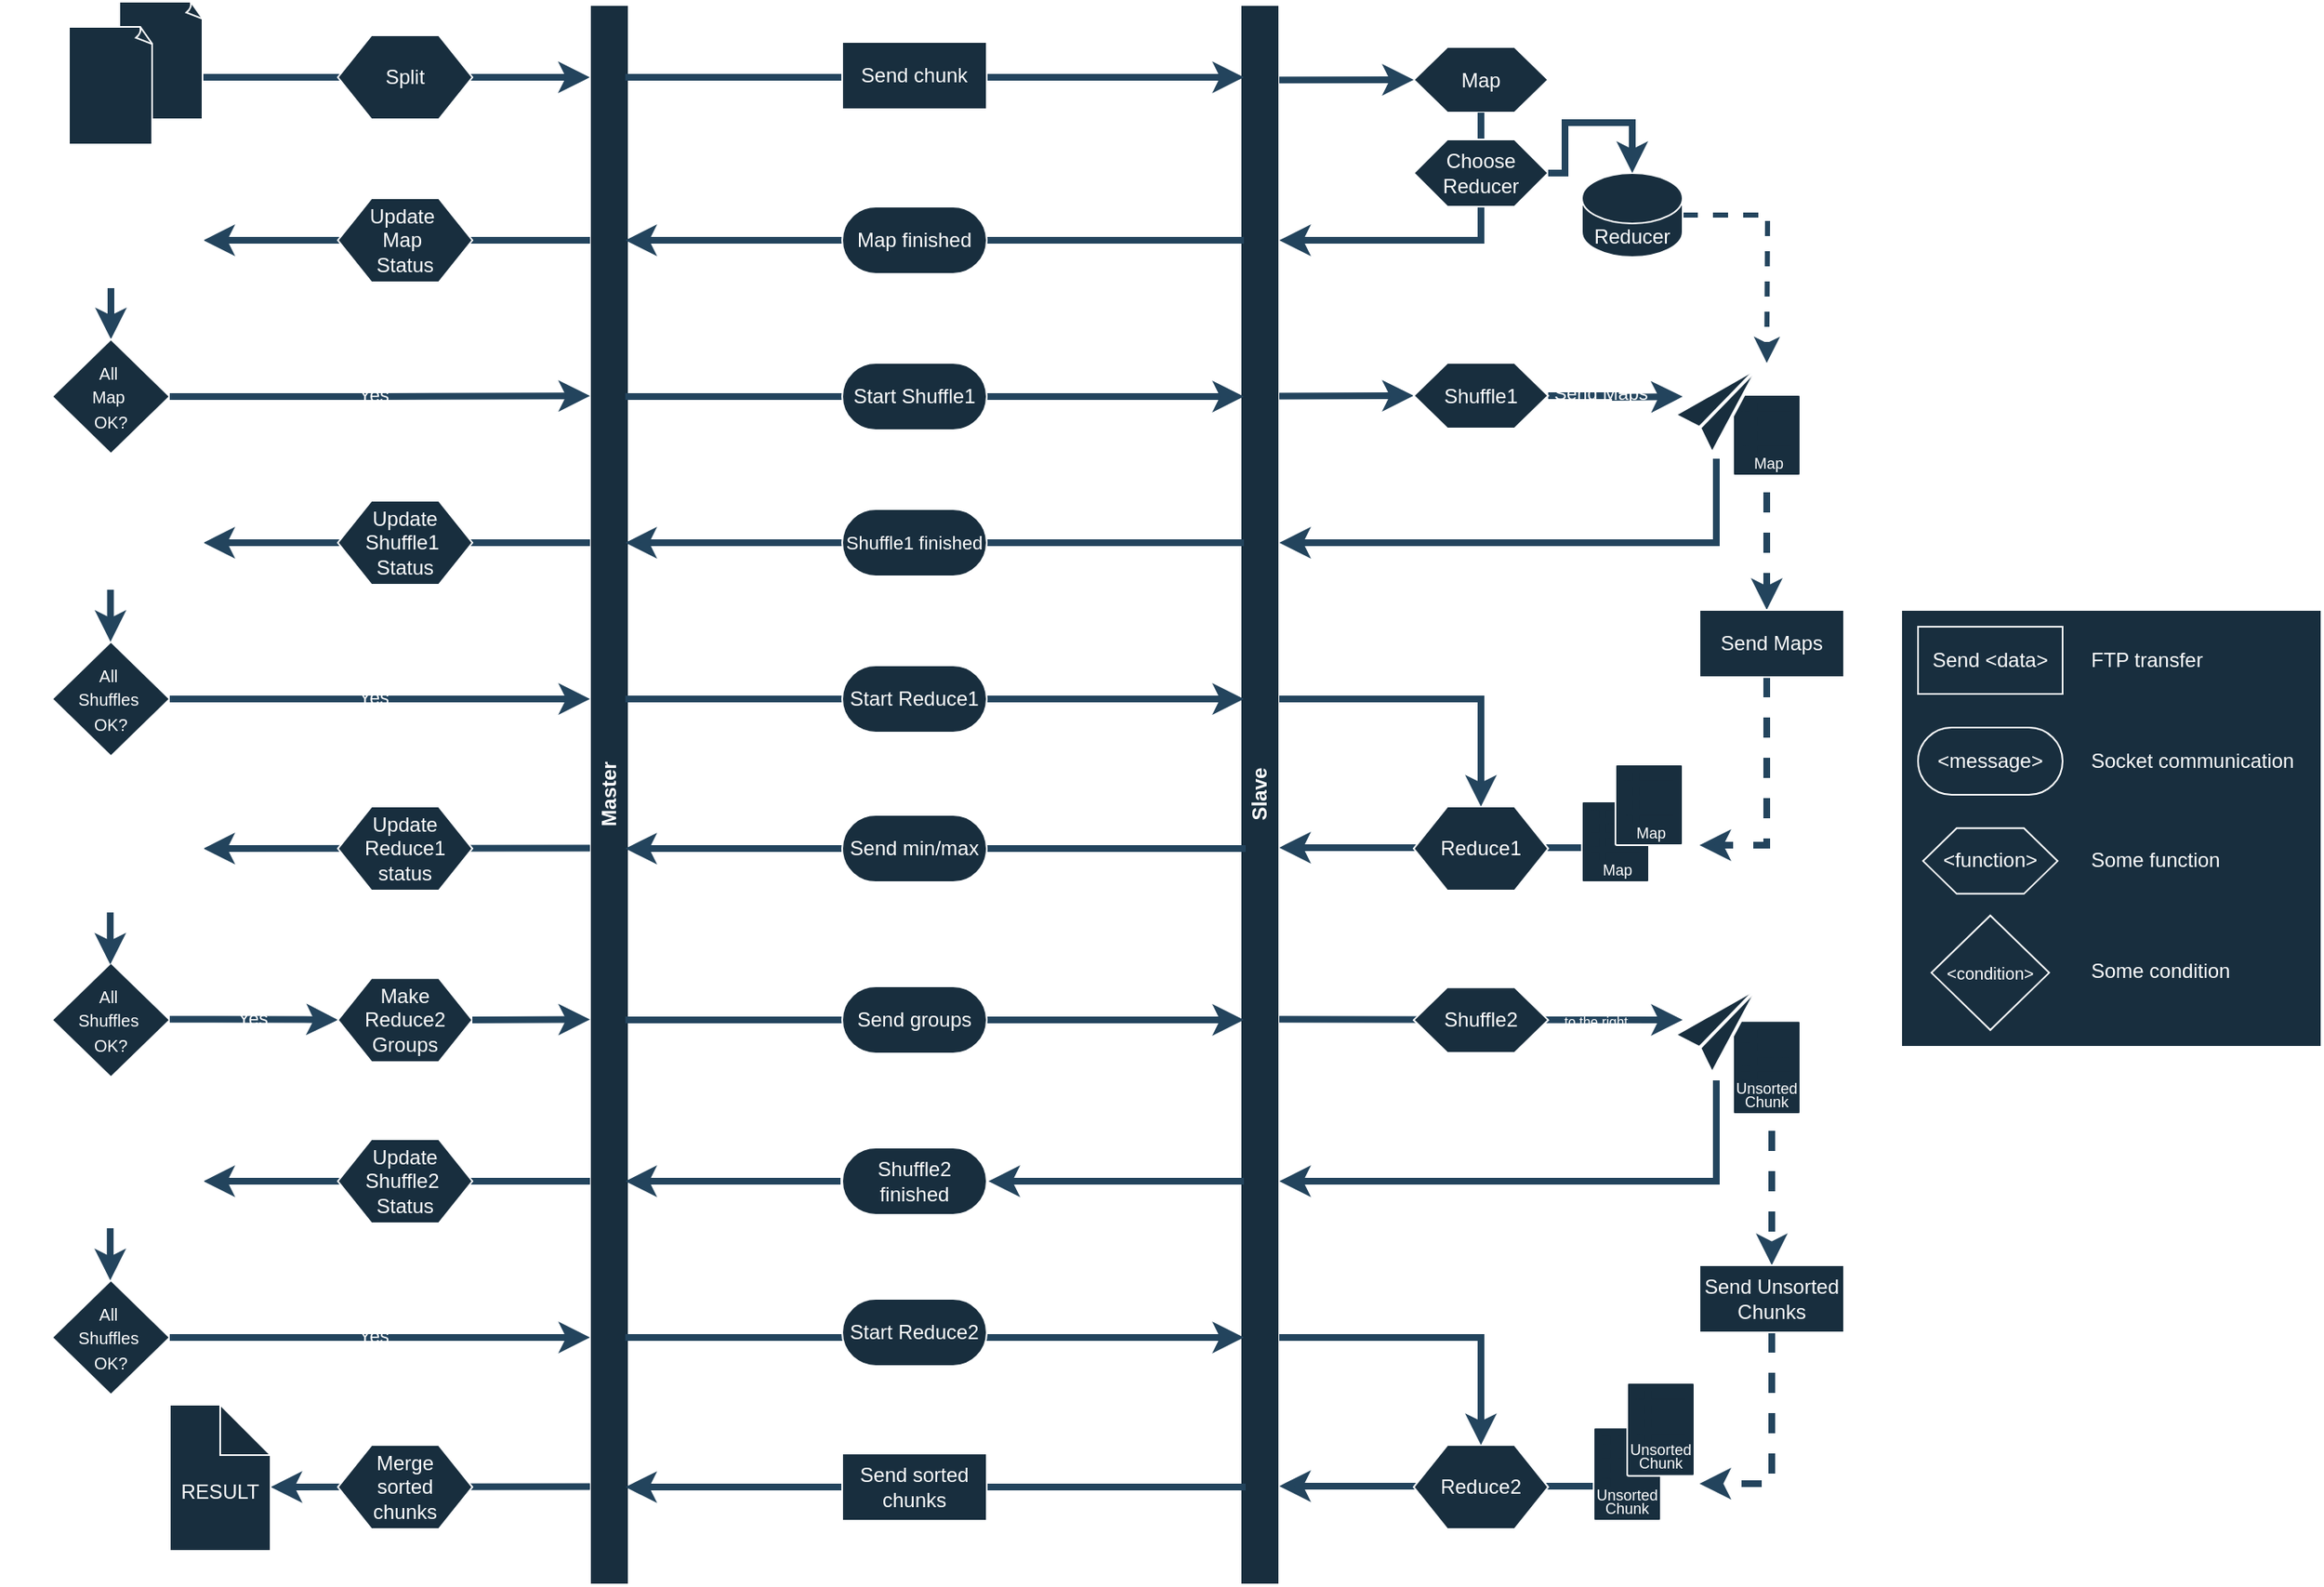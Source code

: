 <mxfile version="24.4.13" type="device">
  <diagram name="Page-1" id="cy9lTz2BtADd1XnLi5tj">
    <mxGraphModel dx="1760" dy="517" grid="1" gridSize="10" guides="1" tooltips="1" connect="1" arrows="1" fold="1" page="1" pageScale="1" pageWidth="827" pageHeight="1169" math="0" shadow="0">
      <root>
        <mxCell id="0" />
        <mxCell id="1" parent="0" />
        <mxCell id="sj1nmU6FJb1mizH8p0wp-8" value="Slave" style="swimlane;horizontal=0;whiteSpace=wrap;html=1;flipV=1;flipH=1;labelBackgroundColor=none;fillColor=#182E3E;strokeColor=#FFFFFF;fontColor=#FFFFFF;" parent="1" vertex="1">
          <mxGeometry x="240" y="340" width="400" height="940" as="geometry" />
        </mxCell>
        <mxCell id="sj1nmU6FJb1mizH8p0wp-7" value="Master" style="swimlane;horizontal=0;whiteSpace=wrap;html=1;labelBackgroundColor=none;fillColor=#182E3E;strokeColor=#FFFFFF;fontColor=#FFFFFF;" parent="sj1nmU6FJb1mizH8p0wp-8" vertex="1">
          <mxGeometry x="-10" width="410" height="940" as="geometry" />
        </mxCell>
        <mxCell id="sj1nmU6FJb1mizH8p0wp-9" value="" style="endArrow=classic;html=1;rounded=0;strokeWidth=4;labelBackgroundColor=none;fontColor=default;strokeColor=#23445D;" parent="sj1nmU6FJb1mizH8p0wp-7" edge="1">
          <mxGeometry width="50" height="50" relative="1" as="geometry">
            <mxPoint x="21" y="43" as="sourcePoint" />
            <mxPoint x="389" y="43" as="targetPoint" />
          </mxGeometry>
        </mxCell>
        <mxCell id="sj1nmU6FJb1mizH8p0wp-23" value="Send chunk" style="rounded=0;whiteSpace=wrap;html=1;glass=0;labelBackgroundColor=none;fillColor=#182E3E;strokeColor=#FFFFFF;fontColor=#FFFFFF;" parent="sj1nmU6FJb1mizH8p0wp-7" vertex="1">
          <mxGeometry x="150" y="22" width="86" height="40" as="geometry" />
        </mxCell>
        <mxCell id="sj1nmU6FJb1mizH8p0wp-33" value="" style="endArrow=none;html=1;rounded=0;strokeWidth=4;startArrow=classic;startFill=1;endFill=0;labelBackgroundColor=none;fontColor=default;strokeColor=#23445D;" parent="sj1nmU6FJb1mizH8p0wp-7" edge="1">
          <mxGeometry width="50" height="50" relative="1" as="geometry">
            <mxPoint x="21" y="140" as="sourcePoint" />
            <mxPoint x="389" y="140" as="targetPoint" />
          </mxGeometry>
        </mxCell>
        <mxCell id="sj1nmU6FJb1mizH8p0wp-34" value="Map finished" style="rounded=1;whiteSpace=wrap;html=1;arcSize=42;imageHeight=24;perimeterSpacing=1;strokeWidth=1;absoluteArcSize=1;labelBackgroundColor=none;fillColor=#182E3E;strokeColor=#FFFFFF;fontColor=#FFFFFF;" parent="sj1nmU6FJb1mizH8p0wp-7" vertex="1">
          <mxGeometry x="150" y="120" width="86" height="40" as="geometry" />
        </mxCell>
        <mxCell id="sj1nmU6FJb1mizH8p0wp-204" value="" style="endArrow=classic;html=1;rounded=0;strokeWidth=4;labelBackgroundColor=none;fontColor=default;strokeColor=#23445D;" parent="sj1nmU6FJb1mizH8p0wp-7" edge="1">
          <mxGeometry width="50" height="50" relative="1" as="geometry">
            <mxPoint x="21" y="604" as="sourcePoint" />
            <mxPoint x="389" y="604" as="targetPoint" />
          </mxGeometry>
        </mxCell>
        <mxCell id="sj1nmU6FJb1mizH8p0wp-205" value="Send groups" style="rounded=1;whiteSpace=wrap;html=1;arcSize=42;imageHeight=24;perimeterSpacing=1;strokeWidth=1;absoluteArcSize=1;labelBackgroundColor=none;fillColor=#182E3E;strokeColor=#FFFFFF;fontColor=#FFFFFF;" parent="sj1nmU6FJb1mizH8p0wp-7" vertex="1">
          <mxGeometry x="150" y="584" width="86" height="40" as="geometry" />
        </mxCell>
        <mxCell id="sj1nmU6FJb1mizH8p0wp-237" value="" style="endArrow=classic;html=1;rounded=0;strokeWidth=4;labelBackgroundColor=none;fontColor=default;strokeColor=#23445D;" parent="sj1nmU6FJb1mizH8p0wp-7" edge="1">
          <mxGeometry width="50" height="50" relative="1" as="geometry">
            <mxPoint x="21" y="793" as="sourcePoint" />
            <mxPoint x="389" y="793" as="targetPoint" />
          </mxGeometry>
        </mxCell>
        <mxCell id="sj1nmU6FJb1mizH8p0wp-238" value="Start Reduce2" style="rounded=1;whiteSpace=wrap;html=1;arcSize=42;imageHeight=24;perimeterSpacing=1;strokeWidth=1;absoluteArcSize=1;labelBackgroundColor=none;fillColor=#182E3E;strokeColor=#FFFFFF;fontColor=#FFFFFF;" parent="sj1nmU6FJb1mizH8p0wp-7" vertex="1">
          <mxGeometry x="150" y="770" width="86" height="40" as="geometry" />
        </mxCell>
        <mxCell id="sj1nmU6FJb1mizH8p0wp-14" value="" style="endArrow=classic;html=1;rounded=0;strokeWidth=4;entryX=0.024;entryY=0.077;entryDx=0;entryDy=0;entryPerimeter=0;labelBackgroundColor=none;fontColor=default;strokeColor=#23445D;" parent="1" edge="1">
          <mxGeometry width="50" height="50" relative="1" as="geometry">
            <mxPoint y="383" as="sourcePoint" />
            <mxPoint x="229.84" y="383.03" as="targetPoint" />
          </mxGeometry>
        </mxCell>
        <mxCell id="sj1nmU6FJb1mizH8p0wp-27" value="Map" style="shape=hexagon;perimeter=hexagonPerimeter2;whiteSpace=wrap;html=1;fixedSize=1;labelBackgroundColor=none;fillColor=#182E3E;strokeColor=#FFFFFF;fontColor=#FFFFFF;" parent="1" vertex="1">
          <mxGeometry x="720" y="365" width="80" height="39" as="geometry" />
        </mxCell>
        <mxCell id="sj1nmU6FJb1mizH8p0wp-29" value="Split" style="shape=hexagon;perimeter=hexagonPerimeter2;whiteSpace=wrap;html=1;fixedSize=1;labelBackgroundColor=none;fillColor=#182E3E;strokeColor=#FFFFFF;fontColor=#FFFFFF;" parent="1" vertex="1">
          <mxGeometry x="80" y="358" width="80" height="50" as="geometry" />
        </mxCell>
        <mxCell id="sj1nmU6FJb1mizH8p0wp-31" value="" style="endArrow=classic;html=1;rounded=0;strokeWidth=4;entryX=0;entryY=0.5;entryDx=0;entryDy=0;labelBackgroundColor=none;fontColor=default;strokeColor=#23445D;" parent="1" target="sj1nmU6FJb1mizH8p0wp-27" edge="1">
          <mxGeometry width="50" height="50" relative="1" as="geometry">
            <mxPoint x="640" y="384.63" as="sourcePoint" />
            <mxPoint x="1008" y="384.63" as="targetPoint" />
          </mxGeometry>
        </mxCell>
        <mxCell id="sj1nmU6FJb1mizH8p0wp-32" value="" style="endArrow=classic;html=1;rounded=0;strokeWidth=4;exitX=0.5;exitY=1;exitDx=0;exitDy=0;labelBackgroundColor=none;fontColor=default;strokeColor=#23445D;" parent="1" source="sj1nmU6FJb1mizH8p0wp-27" edge="1">
          <mxGeometry width="50" height="50" relative="1" as="geometry">
            <mxPoint x="778" y="420" as="sourcePoint" />
            <mxPoint x="640" y="480" as="targetPoint" />
            <Array as="points">
              <mxPoint x="760" y="480" />
            </Array>
          </mxGeometry>
        </mxCell>
        <mxCell id="sj1nmU6FJb1mizH8p0wp-43" value="" style="endArrow=none;html=1;rounded=0;strokeWidth=4;startArrow=classic;startFill=1;endFill=0;labelBackgroundColor=none;fontColor=default;strokeColor=#23445D;" parent="1" edge="1">
          <mxGeometry width="50" height="50" relative="1" as="geometry">
            <mxPoint y="480" as="sourcePoint" />
            <mxPoint x="230" y="480" as="targetPoint" />
          </mxGeometry>
        </mxCell>
        <mxCell id="sj1nmU6FJb1mizH8p0wp-46" value="" style="endArrow=classic;html=1;rounded=0;strokeWidth=4;labelBackgroundColor=none;fontColor=default;strokeColor=#23445D;" parent="1" edge="1">
          <mxGeometry width="50" height="50" relative="1" as="geometry">
            <mxPoint x="251" y="573" as="sourcePoint" />
            <mxPoint x="619" y="573" as="targetPoint" />
          </mxGeometry>
        </mxCell>
        <mxCell id="sj1nmU6FJb1mizH8p0wp-47" value="Start Shuffle1" style="rounded=1;whiteSpace=wrap;html=1;arcSize=42;imageHeight=24;perimeterSpacing=1;strokeWidth=1;absoluteArcSize=1;labelBackgroundColor=none;fillColor=#182E3E;strokeColor=#FFFFFF;fontColor=#FFFFFF;" parent="1" vertex="1">
          <mxGeometry x="380" y="553" width="86" height="40" as="geometry" />
        </mxCell>
        <mxCell id="sj1nmU6FJb1mizH8p0wp-48" value="Choose Reducer" style="shape=hexagon;perimeter=hexagonPerimeter2;whiteSpace=wrap;html=1;fixedSize=1;labelBackgroundColor=none;fillColor=#182E3E;strokeColor=#FFFFFF;fontColor=#FFFFFF;" parent="1" vertex="1">
          <mxGeometry x="720" y="420" width="80" height="40" as="geometry" />
        </mxCell>
        <mxCell id="sj1nmU6FJb1mizH8p0wp-50" value="" style="endArrow=classic;html=1;rounded=0;strokeWidth=4;entryX=0;entryY=0.5;entryDx=0;entryDy=0;labelBackgroundColor=none;fontColor=default;strokeColor=#23445D;" parent="1" target="sj1nmU6FJb1mizH8p0wp-51" edge="1">
          <mxGeometry width="50" height="50" relative="1" as="geometry">
            <mxPoint x="640" y="572.71" as="sourcePoint" />
            <mxPoint x="720" y="573" as="targetPoint" />
          </mxGeometry>
        </mxCell>
        <mxCell id="sj1nmU6FJb1mizH8p0wp-108" style="edgeStyle=orthogonalEdgeStyle;rounded=0;orthogonalLoop=1;jettySize=auto;html=1;strokeWidth=4;labelBackgroundColor=none;fontColor=default;strokeColor=#23445D;" parent="1" source="sj1nmU6FJb1mizH8p0wp-51" edge="1">
          <mxGeometry relative="1" as="geometry">
            <mxPoint x="880" y="573" as="targetPoint" />
          </mxGeometry>
        </mxCell>
        <mxCell id="TFTyLvW_xMj4Odus-oAC-25" value="Send Maps" style="edgeLabel;html=1;align=center;verticalAlign=middle;resizable=0;points=[];strokeColor=#FFFFFF;fontColor=#FFFFFF;fillColor=#182E3E;labelBackgroundColor=none;" vertex="1" connectable="0" parent="sj1nmU6FJb1mizH8p0wp-108">
          <mxGeometry x="-0.253" y="2" relative="1" as="geometry">
            <mxPoint as="offset" />
          </mxGeometry>
        </mxCell>
        <mxCell id="sj1nmU6FJb1mizH8p0wp-51" value="Shuffle1" style="shape=hexagon;perimeter=hexagonPerimeter2;whiteSpace=wrap;html=1;fixedSize=1;labelBackgroundColor=none;fillColor=#182E3E;strokeColor=#FFFFFF;fontColor=#FFFFFF;" parent="1" vertex="1">
          <mxGeometry x="720" y="553" width="80" height="39" as="geometry" />
        </mxCell>
        <mxCell id="sj1nmU6FJb1mizH8p0wp-59" value="" style="endArrow=classic;html=1;rounded=0;strokeWidth=4;labelBackgroundColor=none;fontColor=default;strokeColor=#23445D;" parent="1" edge="1">
          <mxGeometry width="50" height="50" relative="1" as="geometry">
            <mxPoint x="860" y="841.47" as="sourcePoint" />
            <mxPoint x="640" y="841.47" as="targetPoint" />
          </mxGeometry>
        </mxCell>
        <mxCell id="sj1nmU6FJb1mizH8p0wp-61" value="Reduce1" style="shape=hexagon;perimeter=hexagonPerimeter2;whiteSpace=wrap;html=1;fixedSize=1;labelBackgroundColor=none;fillColor=#182E3E;strokeColor=#FFFFFF;fontColor=#FFFFFF;" parent="1" vertex="1">
          <mxGeometry x="720" y="817.06" width="80" height="50" as="geometry" />
        </mxCell>
        <mxCell id="sj1nmU6FJb1mizH8p0wp-64" value="" style="endArrow=none;html=1;rounded=0;strokeWidth=4;startArrow=classic;startFill=1;endFill=0;labelBackgroundColor=none;fontColor=default;strokeColor=#23445D;" parent="1" edge="1">
          <mxGeometry width="50" height="50" relative="1" as="geometry">
            <mxPoint x="251" y="842.06" as="sourcePoint" />
            <mxPoint x="620" y="842.06" as="targetPoint" />
          </mxGeometry>
        </mxCell>
        <mxCell id="sj1nmU6FJb1mizH8p0wp-63" value="Send min/max" style="rounded=1;whiteSpace=wrap;html=1;arcSize=42;imageHeight=24;perimeterSpacing=1;strokeWidth=1;absoluteArcSize=1;labelBackgroundColor=none;fillColor=#182E3E;strokeColor=#FFFFFF;fontColor=#FFFFFF;" parent="1" vertex="1">
          <mxGeometry x="380" y="822.06" width="86" height="40" as="geometry" />
        </mxCell>
        <mxCell id="sj1nmU6FJb1mizH8p0wp-103" style="edgeStyle=orthogonalEdgeStyle;rounded=0;orthogonalLoop=1;jettySize=auto;html=1;entryX=0.5;entryY=0;entryDx=0;entryDy=0;strokeWidth=4;labelBackgroundColor=none;fontColor=default;strokeColor=#23445D;" parent="1" source="sj1nmU6FJb1mizH8p0wp-89" target="sj1nmU6FJb1mizH8p0wp-101" edge="1">
          <mxGeometry relative="1" as="geometry" />
        </mxCell>
        <mxCell id="sj1nmU6FJb1mizH8p0wp-89" value="&lt;font style=&quot;font-size: 11px;&quot;&gt;Slave Map Status&lt;/font&gt;" style="swimlane;fontStyle=0;childLayout=stackLayout;horizontal=1;startSize=20;fillColor=none;horizontalStack=0;resizeParent=1;resizeParentMax=0;resizeLast=0;collapsible=1;marginBottom=0;html=1;labelBackgroundColor=none;strokeColor=#FFFFFF;fontColor=#FFFFFF;" parent="1" vertex="1">
          <mxGeometry x="-110" y="440" width="110" height="68" as="geometry" />
        </mxCell>
        <mxCell id="sj1nmU6FJb1mizH8p0wp-90" value="Slave1: OK" style="text;fillColor=none;align=left;verticalAlign=middle;spacingLeft=4;spacingRight=4;overflow=hidden;rotatable=0;points=[[0,0.5],[1,0.5]];portConstraint=eastwest;whiteSpace=wrap;html=1;fontSize=10;labelBackgroundColor=none;fontColor=#FFFFFF;" parent="sj1nmU6FJb1mizH8p0wp-89" vertex="1">
          <mxGeometry y="20" width="110" height="16" as="geometry" />
        </mxCell>
        <mxCell id="sj1nmU6FJb1mizH8p0wp-91" value="Slave2: NOT OK" style="text;fillColor=none;align=left;verticalAlign=middle;spacingLeft=4;spacingRight=4;overflow=hidden;rotatable=0;points=[[0,0.5],[1,0.5]];portConstraint=eastwest;whiteSpace=wrap;html=1;fontSize=10;labelBackgroundColor=none;fontColor=#FFFFFF;" parent="sj1nmU6FJb1mizH8p0wp-89" vertex="1">
          <mxGeometry y="36" width="110" height="16" as="geometry" />
        </mxCell>
        <mxCell id="sj1nmU6FJb1mizH8p0wp-92" value="..." style="text;fillColor=none;align=center;verticalAlign=middle;spacingLeft=4;spacingRight=4;overflow=hidden;rotatable=0;points=[[0,0.5],[1,0.5]];portConstraint=eastwest;whiteSpace=wrap;html=1;labelBackgroundColor=none;fontColor=#FFFFFF;" parent="sj1nmU6FJb1mizH8p0wp-89" vertex="1">
          <mxGeometry y="52" width="110" height="16" as="geometry" />
        </mxCell>
        <mxCell id="sj1nmU6FJb1mizH8p0wp-67" value="Update&amp;nbsp;&lt;div&gt;Map&amp;nbsp;&lt;div&gt;Status&lt;/div&gt;&lt;/div&gt;" style="shape=hexagon;perimeter=hexagonPerimeter2;whiteSpace=wrap;html=1;fixedSize=1;labelBackgroundColor=none;fillColor=#182E3E;strokeColor=#FFFFFF;fontColor=#FFFFFF;" parent="1" vertex="1">
          <mxGeometry x="80" y="455" width="80" height="50" as="geometry" />
        </mxCell>
        <mxCell id="sj1nmU6FJb1mizH8p0wp-97" value="" style="endArrow=none;html=1;rounded=0;strokeWidth=4;startArrow=classic;startFill=1;endFill=0;labelBackgroundColor=none;fontColor=default;strokeColor=#23445D;" parent="1" edge="1">
          <mxGeometry width="50" height="50" relative="1" as="geometry">
            <mxPoint y="842.06" as="sourcePoint" />
            <mxPoint x="230" y="841.73" as="targetPoint" />
          </mxGeometry>
        </mxCell>
        <mxCell id="sj1nmU6FJb1mizH8p0wp-68" value="Update&lt;div&gt;Reduce1&lt;/div&gt;&lt;div&gt;status&lt;/div&gt;" style="shape=hexagon;perimeter=hexagonPerimeter2;whiteSpace=wrap;html=1;fixedSize=1;labelBackgroundColor=none;fillColor=#182E3E;strokeColor=#FFFFFF;fontColor=#FFFFFF;" parent="1" vertex="1">
          <mxGeometry x="80" y="817.06" width="80" height="50" as="geometry" />
        </mxCell>
        <mxCell id="sj1nmU6FJb1mizH8p0wp-101" value="&lt;font style=&quot;font-size: 10px;&quot;&gt;All&amp;nbsp;&lt;/font&gt;&lt;div&gt;&lt;font style=&quot;font-size: 10px;&quot;&gt;Map&amp;nbsp;&lt;/font&gt;&lt;/div&gt;&lt;div&gt;&lt;font style=&quot;font-size: 10px;&quot;&gt;OK?&lt;/font&gt;&lt;/div&gt;" style="rhombus;whiteSpace=wrap;html=1;verticalAlign=middle;labelBackgroundColor=none;fillColor=#182E3E;strokeColor=#FFFFFF;fontColor=#FFFFFF;" parent="1" vertex="1">
          <mxGeometry x="-90" y="538.93" width="70" height="68.13" as="geometry" />
        </mxCell>
        <mxCell id="sj1nmU6FJb1mizH8p0wp-104" style="edgeStyle=orthogonalEdgeStyle;rounded=0;orthogonalLoop=1;jettySize=auto;html=1;exitX=1;exitY=0.5;exitDx=0;exitDy=0;strokeWidth=4;labelBackgroundColor=none;fontColor=default;strokeColor=#23445D;" parent="1" source="sj1nmU6FJb1mizH8p0wp-101" edge="1">
          <mxGeometry relative="1" as="geometry">
            <mxPoint x="-10.0" y="572.625" as="sourcePoint" />
            <mxPoint x="230" y="572.63" as="targetPoint" />
          </mxGeometry>
        </mxCell>
        <mxCell id="sj1nmU6FJb1mizH8p0wp-105" value="&amp;nbsp;Yes&amp;nbsp;" style="edgeLabel;html=1;align=center;verticalAlign=middle;resizable=0;points=[];labelBackgroundColor=none;fontColor=#FFFFFF;" parent="sj1nmU6FJb1mizH8p0wp-104" vertex="1" connectable="0">
          <mxGeometry x="-0.034" y="1" relative="1" as="geometry">
            <mxPoint as="offset" />
          </mxGeometry>
        </mxCell>
        <mxCell id="sj1nmU6FJb1mizH8p0wp-112" style="edgeStyle=orthogonalEdgeStyle;rounded=0;orthogonalLoop=1;jettySize=auto;html=1;strokeWidth=3;dashed=1;labelBackgroundColor=none;fontColor=default;strokeColor=#23445D;" parent="1" source="sj1nmU6FJb1mizH8p0wp-106" edge="1">
          <mxGeometry relative="1" as="geometry">
            <mxPoint x="930" y="553" as="targetPoint" />
          </mxGeometry>
        </mxCell>
        <mxCell id="sj1nmU6FJb1mizH8p0wp-106" value="Reducer" style="shape=cylinder3;whiteSpace=wrap;html=1;boundedLbl=1;backgroundOutline=1;size=15;labelBackgroundColor=none;fillColor=#182E3E;strokeColor=#FFFFFF;fontColor=#FFFFFF;" parent="1" vertex="1">
          <mxGeometry x="820" y="440" width="60" height="50" as="geometry" />
        </mxCell>
        <mxCell id="sj1nmU6FJb1mizH8p0wp-107" style="edgeStyle=orthogonalEdgeStyle;rounded=0;orthogonalLoop=1;jettySize=auto;html=1;entryX=0.5;entryY=0;entryDx=0;entryDy=0;entryPerimeter=0;strokeWidth=4;labelBackgroundColor=none;fontColor=default;strokeColor=#23445D;" parent="1" source="sj1nmU6FJb1mizH8p0wp-48" target="sj1nmU6FJb1mizH8p0wp-106" edge="1">
          <mxGeometry relative="1" as="geometry">
            <Array as="points">
              <mxPoint x="810" y="440" />
              <mxPoint x="810" y="410" />
              <mxPoint x="850" y="410" />
              <mxPoint x="850" y="440" />
            </Array>
          </mxGeometry>
        </mxCell>
        <mxCell id="sj1nmU6FJb1mizH8p0wp-113" value="" style="whiteSpace=wrap;html=1;shape=mxgraph.basic.document;labelBackgroundColor=none;fillColor=#182E3E;strokeColor=#FFFFFF;fontColor=#FFFFFF;" parent="1" vertex="1">
          <mxGeometry x="-50" y="338" width="50" height="70" as="geometry" />
        </mxCell>
        <mxCell id="sj1nmU6FJb1mizH8p0wp-114" value="" style="whiteSpace=wrap;html=1;shape=mxgraph.basic.document;labelBackgroundColor=none;fillColor=#182E3E;strokeColor=#FFFFFF;fontColor=#FFFFFF;" parent="1" vertex="1">
          <mxGeometry x="-80" y="353" width="50" height="70" as="geometry" />
        </mxCell>
        <mxCell id="sj1nmU6FJb1mizH8p0wp-176" style="edgeStyle=orthogonalEdgeStyle;rounded=0;orthogonalLoop=1;jettySize=auto;html=1;strokeWidth=4;labelBackgroundColor=none;fontColor=default;strokeColor=#23445D;" parent="1" edge="1">
          <mxGeometry relative="1" as="geometry">
            <mxPoint x="640" y="660" as="targetPoint" />
            <mxPoint x="900" y="610" as="sourcePoint" />
            <Array as="points">
              <mxPoint x="900" y="660" />
            </Array>
          </mxGeometry>
        </mxCell>
        <mxCell id="sj1nmU6FJb1mizH8p0wp-116" value="&lt;div&gt;&lt;font style=&quot;font-size: 9px;&quot;&gt;&lt;br&gt;&lt;/font&gt;&lt;/div&gt;&lt;font style=&quot;font-size: 9px;&quot;&gt;&lt;div&gt;&lt;font style=&quot;font-size: 9px;&quot;&gt;&lt;br&gt;&lt;/font&gt;&lt;/div&gt;&lt;div&gt;&lt;font style=&quot;font-size: 9px;&quot;&gt;&lt;br&gt;&lt;/font&gt;&lt;/div&gt;&lt;div&gt;&lt;font style=&quot;font-size: 9px;&quot;&gt;&lt;br&gt;&lt;/font&gt;&lt;/div&gt;&lt;div&gt;&lt;font style=&quot;font-size: 9px;&quot;&gt;&lt;br&gt;&lt;/font&gt;&lt;/div&gt;&lt;div&gt;&lt;font style=&quot;font-size: 9px;&quot;&gt;&lt;br&gt;&lt;/font&gt;&lt;/div&gt;&lt;div&gt;&lt;font style=&quot;font-size: 9px;&quot;&gt;&lt;br&gt;&lt;/font&gt;&lt;/div&gt;&lt;div&gt;&lt;font style=&quot;font-size: 9px;&quot;&gt;&lt;br&gt;&lt;/font&gt;&lt;/div&gt;&lt;div&gt;&lt;font style=&quot;font-size: 9px;&quot;&gt;&lt;br&gt;&lt;/font&gt;&lt;/div&gt;&lt;div&gt;&lt;font style=&quot;font-size: 9px;&quot;&gt;&lt;br&gt;&lt;/font&gt;&lt;/div&gt;&lt;div&gt;&lt;font style=&quot;font-size: 9px;&quot;&gt;&lt;br&gt;&lt;/font&gt;&lt;/div&gt;&lt;div&gt;&lt;font style=&quot;font-size: 9px;&quot;&gt;&lt;br&gt;&lt;/font&gt;&lt;/div&gt;&lt;div&gt;&lt;font style=&quot;font-size: 9px;&quot;&gt;&lt;br&gt;&lt;/font&gt;&lt;/div&gt;&amp;nbsp; &amp;nbsp; &amp;nbsp; &amp;nbsp; &amp;nbsp; &amp;nbsp; &amp;nbsp;Map&lt;/font&gt;" style="shadow=0;strokeWidth=1;rounded=1;absoluteArcSize=1;arcSize=2;labelPosition=center;verticalLabelPosition=middle;align=center;verticalAlign=bottom;spacingLeft=0;fontSize=12;whiteSpace=wrap;spacingBottom=-1;html=1;labelBackgroundColor=none;fillColor=#182E3E;strokeColor=#FFFFFF;fontColor=#FFFFFF;" parent="1" vertex="1">
          <mxGeometry x="910" y="572" width="40" height="48" as="geometry" />
        </mxCell>
        <mxCell id="sj1nmU6FJb1mizH8p0wp-117" value="" style="sketch=0;dashed=0;connectable=0;html=1;strokeColor=none;shape=mxgraph.gcp2.list;part=1;labelBackgroundColor=none;fillColor=#182E3E;fontColor=#FFFFFF;" parent="sj1nmU6FJb1mizH8p0wp-116" vertex="1">
          <mxGeometry x="0.5" width="29.5" height="30" relative="1" as="geometry">
            <mxPoint x="-15" y="5" as="offset" />
          </mxGeometry>
        </mxCell>
        <mxCell id="sj1nmU6FJb1mizH8p0wp-118" value="" style="html=1;verticalLabelPosition=bottom;align=center;labelBackgroundColor=none;verticalAlign=top;strokeWidth=2;shadow=0;dashed=0;shape=mxgraph.ios7.icons.pointer;fillColor=#182E3E;strokeColor=#FFFFFF;fontColor=#FFFFFF;" parent="1" vertex="1">
          <mxGeometry x="875" y="555.56" width="50" height="51.5" as="geometry" />
        </mxCell>
        <mxCell id="sj1nmU6FJb1mizH8p0wp-159" value="" style="endArrow=none;html=1;rounded=0;strokeWidth=4;startArrow=classic;startFill=1;endFill=0;labelBackgroundColor=none;fontColor=default;strokeColor=#23445D;" parent="1" edge="1">
          <mxGeometry width="50" height="50" relative="1" as="geometry">
            <mxPoint x="251" y="660" as="sourcePoint" />
            <mxPoint x="619" y="660" as="targetPoint" />
          </mxGeometry>
        </mxCell>
        <mxCell id="sj1nmU6FJb1mizH8p0wp-160" value="&lt;font style=&quot;font-size: 11px;&quot;&gt;Shuffle1 finished&lt;/font&gt;" style="rounded=1;whiteSpace=wrap;html=1;arcSize=42;imageHeight=24;perimeterSpacing=1;strokeWidth=1;absoluteArcSize=1;labelBackgroundColor=none;fillColor=#182E3E;strokeColor=#FFFFFF;fontColor=#FFFFFF;" parent="1" vertex="1">
          <mxGeometry x="380" y="640" width="86" height="40" as="geometry" />
        </mxCell>
        <mxCell id="sj1nmU6FJb1mizH8p0wp-161" value="" style="endArrow=none;html=1;rounded=0;strokeWidth=4;startArrow=classic;startFill=1;endFill=0;labelBackgroundColor=none;fontColor=default;strokeColor=#23445D;" parent="1" edge="1">
          <mxGeometry width="50" height="50" relative="1" as="geometry">
            <mxPoint y="660" as="sourcePoint" />
            <mxPoint x="230" y="660" as="targetPoint" />
          </mxGeometry>
        </mxCell>
        <mxCell id="sj1nmU6FJb1mizH8p0wp-162" value="" style="endArrow=classic;html=1;rounded=0;strokeWidth=4;labelBackgroundColor=none;fontColor=default;strokeColor=#23445D;" parent="1" edge="1">
          <mxGeometry width="50" height="50" relative="1" as="geometry">
            <mxPoint x="251" y="753" as="sourcePoint" />
            <mxPoint x="619" y="753" as="targetPoint" />
          </mxGeometry>
        </mxCell>
        <mxCell id="sj1nmU6FJb1mizH8p0wp-163" value="Start Reduce1" style="rounded=1;whiteSpace=wrap;html=1;arcSize=42;imageHeight=24;perimeterSpacing=1;strokeWidth=1;absoluteArcSize=1;labelBackgroundColor=none;fillColor=#182E3E;strokeColor=#FFFFFF;fontColor=#FFFFFF;" parent="1" vertex="1">
          <mxGeometry x="380" y="733" width="86" height="40" as="geometry" />
        </mxCell>
        <mxCell id="sj1nmU6FJb1mizH8p0wp-164" value="&lt;font style=&quot;font-size: 11px;&quot;&gt;Slave Shuffle1 Status&lt;/font&gt;" style="swimlane;fontStyle=0;childLayout=stackLayout;horizontal=1;startSize=20;fillColor=none;horizontalStack=0;resizeParent=1;resizeParentMax=0;resizeLast=0;collapsible=1;marginBottom=0;html=1;labelBackgroundColor=none;strokeColor=#FFFFFF;fontColor=#FFFFFF;" parent="1" vertex="1">
          <mxGeometry x="-110" y="620" width="110" height="68" as="geometry" />
        </mxCell>
        <mxCell id="sj1nmU6FJb1mizH8p0wp-165" value="Slave1: OK" style="text;fillColor=none;align=left;verticalAlign=middle;spacingLeft=4;spacingRight=4;overflow=hidden;rotatable=0;points=[[0,0.5],[1,0.5]];portConstraint=eastwest;whiteSpace=wrap;html=1;fontSize=10;labelBackgroundColor=none;fontColor=#FFFFFF;" parent="sj1nmU6FJb1mizH8p0wp-164" vertex="1">
          <mxGeometry y="20" width="110" height="16" as="geometry" />
        </mxCell>
        <mxCell id="sj1nmU6FJb1mizH8p0wp-166" value="Slave2: NOT OK" style="text;fillColor=none;align=left;verticalAlign=middle;spacingLeft=4;spacingRight=4;overflow=hidden;rotatable=0;points=[[0,0.5],[1,0.5]];portConstraint=eastwest;whiteSpace=wrap;html=1;fontSize=10;labelBackgroundColor=none;fontColor=#FFFFFF;" parent="sj1nmU6FJb1mizH8p0wp-164" vertex="1">
          <mxGeometry y="36" width="110" height="16" as="geometry" />
        </mxCell>
        <mxCell id="sj1nmU6FJb1mizH8p0wp-167" value="..." style="text;fillColor=none;align=center;verticalAlign=middle;spacingLeft=4;spacingRight=4;overflow=hidden;rotatable=0;points=[[0,0.5],[1,0.5]];portConstraint=eastwest;whiteSpace=wrap;html=1;labelBackgroundColor=none;fontColor=#FFFFFF;" parent="sj1nmU6FJb1mizH8p0wp-164" vertex="1">
          <mxGeometry y="52" width="110" height="16" as="geometry" />
        </mxCell>
        <mxCell id="sj1nmU6FJb1mizH8p0wp-168" value="Update Shuffle1&amp;nbsp;&lt;div&gt;Status&lt;/div&gt;" style="shape=hexagon;perimeter=hexagonPerimeter2;whiteSpace=wrap;html=1;fixedSize=1;labelBackgroundColor=none;fillColor=#182E3E;strokeColor=#FFFFFF;fontColor=#FFFFFF;" parent="1" vertex="1">
          <mxGeometry x="80" y="635" width="80" height="50" as="geometry" />
        </mxCell>
        <mxCell id="sj1nmU6FJb1mizH8p0wp-169" value="&lt;font style=&quot;font-size: 10px;&quot;&gt;All&amp;nbsp;&lt;/font&gt;&lt;div&gt;&lt;font style=&quot;font-size: 10px;&quot;&gt;Shuffles&amp;nbsp;&lt;/font&gt;&lt;/div&gt;&lt;div&gt;&lt;font style=&quot;font-size: 10px;&quot;&gt;OK?&lt;/font&gt;&lt;/div&gt;" style="rhombus;whiteSpace=wrap;html=1;verticalAlign=middle;labelBackgroundColor=none;fillColor=#182E3E;strokeColor=#FFFFFF;fontColor=#FFFFFF;" parent="1" vertex="1">
          <mxGeometry x="-90" y="718.93" width="70" height="68.13" as="geometry" />
        </mxCell>
        <mxCell id="sj1nmU6FJb1mizH8p0wp-170" style="edgeStyle=orthogonalEdgeStyle;rounded=0;orthogonalLoop=1;jettySize=auto;html=1;exitX=1;exitY=0.5;exitDx=0;exitDy=0;strokeWidth=4;entryX=0;entryY=0.402;entryDx=0;entryDy=0;entryPerimeter=0;labelBackgroundColor=none;fontColor=default;strokeColor=#23445D;" parent="1" source="sj1nmU6FJb1mizH8p0wp-169" edge="1">
          <mxGeometry relative="1" as="geometry">
            <mxPoint x="230" y="753" as="targetPoint" />
          </mxGeometry>
        </mxCell>
        <mxCell id="sj1nmU6FJb1mizH8p0wp-171" value="&amp;nbsp;Yes&amp;nbsp;" style="edgeLabel;html=1;align=center;verticalAlign=middle;resizable=0;points=[];labelBackgroundColor=none;fontColor=#FFFFFF;" parent="sj1nmU6FJb1mizH8p0wp-170" vertex="1" connectable="0">
          <mxGeometry x="-0.034" y="1" relative="1" as="geometry">
            <mxPoint as="offset" />
          </mxGeometry>
        </mxCell>
        <mxCell id="sj1nmU6FJb1mizH8p0wp-175" style="edgeStyle=orthogonalEdgeStyle;rounded=0;orthogonalLoop=1;jettySize=auto;html=1;entryX=0.5;entryY=0;entryDx=0;entryDy=0;strokeWidth=4;labelBackgroundColor=none;fontColor=default;strokeColor=#23445D;" parent="1" edge="1">
          <mxGeometry relative="1" as="geometry">
            <mxPoint x="-55.27" y="688" as="sourcePoint" />
            <mxPoint x="-55.27" y="719" as="targetPoint" />
          </mxGeometry>
        </mxCell>
        <mxCell id="sj1nmU6FJb1mizH8p0wp-187" style="edgeStyle=orthogonalEdgeStyle;rounded=0;orthogonalLoop=1;jettySize=auto;html=1;strokeWidth=4;dashed=1;labelBackgroundColor=none;fontColor=default;strokeColor=#23445D;" parent="1" edge="1" source="TFTyLvW_xMj4Odus-oAC-7">
          <mxGeometry relative="1" as="geometry">
            <mxPoint x="890" y="840" as="targetPoint" />
            <mxPoint x="1000" y="630" as="sourcePoint" />
            <Array as="points">
              <mxPoint x="930" y="840" />
            </Array>
          </mxGeometry>
        </mxCell>
        <mxCell id="sj1nmU6FJb1mizH8p0wp-188" value="&lt;div&gt;&lt;font style=&quot;font-size: 9px;&quot;&gt;&lt;br&gt;&lt;/font&gt;&lt;/div&gt;&lt;font style=&quot;font-size: 9px;&quot;&gt;&lt;div&gt;&lt;font style=&quot;font-size: 9px;&quot;&gt;&lt;br&gt;&lt;/font&gt;&lt;/div&gt;&lt;div&gt;&lt;font style=&quot;font-size: 9px;&quot;&gt;&lt;br&gt;&lt;/font&gt;&lt;/div&gt;&lt;div&gt;&lt;font style=&quot;font-size: 9px;&quot;&gt;&lt;br&gt;&lt;/font&gt;&lt;/div&gt;&lt;div&gt;&lt;font style=&quot;font-size: 9px;&quot;&gt;&lt;br&gt;&lt;/font&gt;&lt;/div&gt;&lt;div&gt;&lt;font style=&quot;font-size: 9px;&quot;&gt;&lt;br&gt;&lt;/font&gt;&lt;/div&gt;&lt;div&gt;&lt;font style=&quot;font-size: 9px;&quot;&gt;&lt;br&gt;&lt;/font&gt;&lt;/div&gt;&lt;div&gt;&lt;font style=&quot;font-size: 9px;&quot;&gt;&lt;br&gt;&lt;/font&gt;&lt;/div&gt;&lt;div&gt;&lt;font style=&quot;font-size: 9px;&quot;&gt;&lt;br&gt;&lt;/font&gt;&lt;/div&gt;&lt;div&gt;&lt;font style=&quot;font-size: 9px;&quot;&gt;&lt;br&gt;&lt;/font&gt;&lt;/div&gt;&lt;div&gt;&lt;font style=&quot;font-size: 9px;&quot;&gt;&lt;br&gt;&lt;/font&gt;&lt;/div&gt;&lt;div&gt;&lt;font style=&quot;font-size: 9px;&quot;&gt;&lt;br&gt;&lt;/font&gt;&lt;/div&gt;&lt;div&gt;&lt;font style=&quot;font-size: 9px;&quot;&gt;&lt;br&gt;&lt;/font&gt;&lt;/div&gt;&amp;nbsp; &amp;nbsp; &amp;nbsp; &amp;nbsp; &amp;nbsp; &amp;nbsp; &amp;nbsp;Map&lt;/font&gt;" style="shadow=0;strokeWidth=1;rounded=1;absoluteArcSize=1;arcSize=2;labelPosition=center;verticalLabelPosition=middle;align=center;verticalAlign=bottom;spacingLeft=0;fontSize=12;whiteSpace=wrap;spacingBottom=-1;html=1;labelBackgroundColor=none;fillColor=#182E3E;strokeColor=#FFFFFF;fontColor=#FFFFFF;" parent="1" vertex="1">
          <mxGeometry x="820" y="814.06" width="40" height="48" as="geometry" />
        </mxCell>
        <mxCell id="sj1nmU6FJb1mizH8p0wp-189" value="" style="sketch=0;dashed=0;connectable=0;html=1;strokeColor=none;shape=mxgraph.gcp2.list;part=1;labelBackgroundColor=none;fillColor=#182E3E;fontColor=#FFFFFF;" parent="sj1nmU6FJb1mizH8p0wp-188" vertex="1">
          <mxGeometry x="0.5" width="29.5" height="30" relative="1" as="geometry">
            <mxPoint x="-15" y="5" as="offset" />
          </mxGeometry>
        </mxCell>
        <mxCell id="sj1nmU6FJb1mizH8p0wp-190" value="&lt;div&gt;&lt;font style=&quot;font-size: 9px;&quot;&gt;&lt;br&gt;&lt;/font&gt;&lt;/div&gt;&lt;font style=&quot;font-size: 9px;&quot;&gt;&lt;div&gt;&lt;font style=&quot;font-size: 9px;&quot;&gt;&lt;br&gt;&lt;/font&gt;&lt;/div&gt;&lt;div&gt;&lt;font style=&quot;font-size: 9px;&quot;&gt;&lt;br&gt;&lt;/font&gt;&lt;/div&gt;&lt;div&gt;&lt;font style=&quot;font-size: 9px;&quot;&gt;&lt;br&gt;&lt;/font&gt;&lt;/div&gt;&lt;div&gt;&lt;font style=&quot;font-size: 9px;&quot;&gt;&lt;br&gt;&lt;/font&gt;&lt;/div&gt;&lt;div&gt;&lt;font style=&quot;font-size: 9px;&quot;&gt;&lt;br&gt;&lt;/font&gt;&lt;/div&gt;&lt;div&gt;&lt;font style=&quot;font-size: 9px;&quot;&gt;&lt;br&gt;&lt;/font&gt;&lt;/div&gt;&lt;div&gt;&lt;font style=&quot;font-size: 9px;&quot;&gt;&lt;br&gt;&lt;/font&gt;&lt;/div&gt;&lt;div&gt;&lt;font style=&quot;font-size: 9px;&quot;&gt;&lt;br&gt;&lt;/font&gt;&lt;/div&gt;&lt;div&gt;&lt;font style=&quot;font-size: 9px;&quot;&gt;&lt;br&gt;&lt;/font&gt;&lt;/div&gt;&lt;div&gt;&lt;font style=&quot;font-size: 9px;&quot;&gt;&lt;br&gt;&lt;/font&gt;&lt;/div&gt;&lt;div&gt;&lt;font style=&quot;font-size: 9px;&quot;&gt;&lt;br&gt;&lt;/font&gt;&lt;/div&gt;&lt;div&gt;&lt;font style=&quot;font-size: 9px;&quot;&gt;&lt;br&gt;&lt;/font&gt;&lt;/div&gt;&amp;nbsp; &amp;nbsp; &amp;nbsp; &amp;nbsp; &amp;nbsp; &amp;nbsp; &amp;nbsp;Map&lt;/font&gt;" style="shadow=0;strokeWidth=1;rounded=1;absoluteArcSize=1;arcSize=2;labelPosition=center;verticalLabelPosition=middle;align=center;verticalAlign=bottom;spacingLeft=0;fontSize=12;whiteSpace=wrap;spacingBottom=-1;html=1;labelBackgroundColor=none;fillColor=#182E3E;strokeColor=#FFFFFF;fontColor=#FFFFFF;" parent="1" vertex="1">
          <mxGeometry x="840" y="792" width="40" height="48" as="geometry" />
        </mxCell>
        <mxCell id="sj1nmU6FJb1mizH8p0wp-191" value="" style="sketch=0;dashed=0;connectable=0;html=1;strokeColor=none;shape=mxgraph.gcp2.list;part=1;labelBackgroundColor=none;fillColor=#182E3E;fontColor=#FFFFFF;" parent="sj1nmU6FJb1mizH8p0wp-190" vertex="1">
          <mxGeometry x="0.5" width="29.5" height="30" relative="1" as="geometry">
            <mxPoint x="-15" y="5" as="offset" />
          </mxGeometry>
        </mxCell>
        <mxCell id="sj1nmU6FJb1mizH8p0wp-192" value="" style="endArrow=classic;html=1;rounded=0;strokeWidth=4;entryX=0.5;entryY=0;entryDx=0;entryDy=0;labelBackgroundColor=none;fontColor=default;strokeColor=#23445D;" parent="1" target="sj1nmU6FJb1mizH8p0wp-61" edge="1">
          <mxGeometry width="50" height="50" relative="1" as="geometry">
            <mxPoint x="640" y="753" as="sourcePoint" />
            <mxPoint x="880" y="780" as="targetPoint" />
            <Array as="points">
              <mxPoint x="760" y="753" />
              <mxPoint x="760" y="760" />
            </Array>
          </mxGeometry>
        </mxCell>
        <mxCell id="sj1nmU6FJb1mizH8p0wp-194" value="&lt;font style=&quot;font-size: 11px;&quot;&gt;Slave Reduce1 Status&lt;/font&gt;" style="swimlane;fontStyle=0;childLayout=stackLayout;horizontal=1;startSize=20;fillColor=none;horizontalStack=0;resizeParent=1;resizeParentMax=0;resizeLast=0;collapsible=1;marginBottom=0;html=1;labelBackgroundColor=none;strokeColor=#FFFFFF;fontColor=#FFFFFF;" parent="1" vertex="1">
          <mxGeometry x="-120" y="812.06" width="120" height="68" as="geometry" />
        </mxCell>
        <mxCell id="sj1nmU6FJb1mizH8p0wp-195" value="&lt;font style=&quot;font-size: 9px;&quot;&gt;Slave1: OK / {min1, max1}&lt;/font&gt;" style="text;fillColor=none;align=left;verticalAlign=middle;spacingLeft=4;spacingRight=4;overflow=hidden;rotatable=0;points=[[0,0.5],[1,0.5]];portConstraint=eastwest;whiteSpace=wrap;html=1;fontSize=10;labelBackgroundColor=none;fontColor=#FFFFFF;" parent="sj1nmU6FJb1mizH8p0wp-194" vertex="1">
          <mxGeometry y="20" width="120" height="16" as="geometry" />
        </mxCell>
        <mxCell id="sj1nmU6FJb1mizH8p0wp-196" value="&lt;span style=&quot;font-size: 9px;&quot;&gt;Slave2: OK / {min2, max2}&lt;/span&gt;" style="text;fillColor=none;align=left;verticalAlign=middle;spacingLeft=4;spacingRight=4;overflow=hidden;rotatable=0;points=[[0,0.5],[1,0.5]];portConstraint=eastwest;whiteSpace=wrap;html=1;fontSize=10;labelBackgroundColor=none;fontColor=#FFFFFF;" parent="sj1nmU6FJb1mizH8p0wp-194" vertex="1">
          <mxGeometry y="36" width="120" height="16" as="geometry" />
        </mxCell>
        <mxCell id="sj1nmU6FJb1mizH8p0wp-197" value="..." style="text;fillColor=none;align=center;verticalAlign=middle;spacingLeft=4;spacingRight=4;overflow=hidden;rotatable=0;points=[[0,0.5],[1,0.5]];portConstraint=eastwest;whiteSpace=wrap;html=1;labelBackgroundColor=none;fontColor=#FFFFFF;" parent="sj1nmU6FJb1mizH8p0wp-194" vertex="1">
          <mxGeometry y="52" width="120" height="16" as="geometry" />
        </mxCell>
        <mxCell id="sj1nmU6FJb1mizH8p0wp-198" value="&lt;font style=&quot;font-size: 10px;&quot;&gt;All&amp;nbsp;&lt;/font&gt;&lt;div&gt;&lt;font style=&quot;font-size: 10px;&quot;&gt;Shuffles&amp;nbsp;&lt;/font&gt;&lt;/div&gt;&lt;div&gt;&lt;font style=&quot;font-size: 10px;&quot;&gt;OK?&lt;/font&gt;&lt;/div&gt;" style="rhombus;whiteSpace=wrap;html=1;verticalAlign=middle;labelBackgroundColor=none;fillColor=#182E3E;strokeColor=#FFFFFF;fontColor=#FFFFFF;" parent="1" vertex="1">
          <mxGeometry x="-90" y="910" width="70" height="68.13" as="geometry" />
        </mxCell>
        <mxCell id="sj1nmU6FJb1mizH8p0wp-199" style="edgeStyle=orthogonalEdgeStyle;rounded=0;orthogonalLoop=1;jettySize=auto;html=1;exitX=1;exitY=0.5;exitDx=0;exitDy=0;strokeWidth=4;labelBackgroundColor=none;fontColor=default;strokeColor=#23445D;" parent="1" edge="1">
          <mxGeometry relative="1" as="geometry">
            <mxPoint x="80" y="944" as="targetPoint" />
            <mxPoint x="-20" y="943.66" as="sourcePoint" />
            <Array as="points">
              <mxPoint x="60" y="944" />
            </Array>
          </mxGeometry>
        </mxCell>
        <mxCell id="sj1nmU6FJb1mizH8p0wp-200" value="&amp;nbsp;Yes&amp;nbsp;" style="edgeLabel;html=1;align=center;verticalAlign=middle;resizable=0;points=[];labelBackgroundColor=none;fontColor=#FFFFFF;" parent="sj1nmU6FJb1mizH8p0wp-199" vertex="1" connectable="0">
          <mxGeometry x="-0.034" y="1" relative="1" as="geometry">
            <mxPoint as="offset" />
          </mxGeometry>
        </mxCell>
        <mxCell id="sj1nmU6FJb1mizH8p0wp-201" value="Make&lt;div&gt;Reduce2&lt;/div&gt;&lt;div&gt;Groups&lt;/div&gt;" style="shape=hexagon;perimeter=hexagonPerimeter2;whiteSpace=wrap;html=1;fixedSize=1;labelBackgroundColor=none;fillColor=#182E3E;strokeColor=#FFFFFF;fontColor=#FFFFFF;" parent="1" vertex="1">
          <mxGeometry x="80" y="919.07" width="80" height="50" as="geometry" />
        </mxCell>
        <mxCell id="sj1nmU6FJb1mizH8p0wp-202" style="edgeStyle=orthogonalEdgeStyle;rounded=0;orthogonalLoop=1;jettySize=auto;html=1;entryX=0.5;entryY=0;entryDx=0;entryDy=0;strokeWidth=4;labelBackgroundColor=none;fontColor=default;strokeColor=#23445D;" parent="1" edge="1">
          <mxGeometry relative="1" as="geometry">
            <mxPoint x="-55.4" y="880.06" as="sourcePoint" />
            <mxPoint x="-55.4" y="911.06" as="targetPoint" />
          </mxGeometry>
        </mxCell>
        <mxCell id="sj1nmU6FJb1mizH8p0wp-203" value="" style="endArrow=classic;html=1;rounded=0;strokeWidth=4;exitX=1;exitY=0.5;exitDx=0;exitDy=0;labelBackgroundColor=none;fontColor=default;strokeColor=#23445D;" parent="1" edge="1">
          <mxGeometry width="50" height="50" relative="1" as="geometry">
            <mxPoint x="160.0" y="943.99" as="sourcePoint" />
            <mxPoint x="230" y="943.74" as="targetPoint" />
          </mxGeometry>
        </mxCell>
        <mxCell id="sj1nmU6FJb1mizH8p0wp-211" value="" style="endArrow=classic;html=1;rounded=0;strokeWidth=4;labelBackgroundColor=none;fontColor=default;strokeColor=#23445D;" parent="1" edge="1">
          <mxGeometry width="50" height="50" relative="1" as="geometry">
            <mxPoint x="640" y="943.63" as="sourcePoint" />
            <mxPoint x="880" y="944" as="targetPoint" />
          </mxGeometry>
        </mxCell>
        <mxCell id="sj1nmU6FJb1mizH8p0wp-219" value="&amp;nbsp;Send unsorted&lt;div style=&quot;font-size: 8px;&quot;&gt;chunks&amp;nbsp;&lt;/div&gt;&lt;div style=&quot;font-size: 8px;&quot;&gt;to the right&lt;/div&gt;&lt;div style=&quot;font-size: 8px;&quot;&gt;groups&lt;/div&gt;" style="edgeLabel;html=1;align=center;verticalAlign=middle;resizable=0;points=[];labelBackgroundColor=none;fontColor=#FFFFFF;fontSize=8;" parent="sj1nmU6FJb1mizH8p0wp-211" vertex="1" connectable="0">
          <mxGeometry x="0.477" y="-1" relative="1" as="geometry">
            <mxPoint x="11" y="-5" as="offset" />
          </mxGeometry>
        </mxCell>
        <mxCell id="sj1nmU6FJb1mizH8p0wp-212" value="Shuffle2" style="shape=hexagon;perimeter=hexagonPerimeter2;whiteSpace=wrap;html=1;fixedSize=1;labelBackgroundColor=none;fillColor=#182E3E;strokeColor=#FFFFFF;fontColor=#FFFFFF;" parent="1" vertex="1">
          <mxGeometry x="720" y="924.57" width="80" height="39" as="geometry" />
        </mxCell>
        <mxCell id="sj1nmU6FJb1mizH8p0wp-223" style="edgeStyle=orthogonalEdgeStyle;rounded=0;orthogonalLoop=1;jettySize=auto;html=1;strokeWidth=4;labelBackgroundColor=none;fontColor=default;strokeColor=#23445D;" parent="1" edge="1">
          <mxGeometry relative="1" as="geometry">
            <mxPoint x="640" y="1040" as="targetPoint" />
            <mxPoint x="900" y="980" as="sourcePoint" />
            <Array as="points">
              <mxPoint x="900" y="1040" />
            </Array>
          </mxGeometry>
        </mxCell>
        <mxCell id="sj1nmU6FJb1mizH8p0wp-224" value="" style="endArrow=none;html=1;rounded=0;strokeWidth=4;startArrow=classic;startFill=1;endFill=0;labelBackgroundColor=none;fontColor=default;strokeColor=#23445D;" parent="1" source="sj1nmU6FJb1mizH8p0wp-234" edge="1">
          <mxGeometry width="50" height="50" relative="1" as="geometry">
            <mxPoint x="251" y="1040" as="sourcePoint" />
            <mxPoint x="619" y="1040" as="targetPoint" />
          </mxGeometry>
        </mxCell>
        <mxCell id="sj1nmU6FJb1mizH8p0wp-225" value="" style="endArrow=none;html=1;rounded=0;strokeWidth=4;startArrow=classic;startFill=1;endFill=0;labelBackgroundColor=none;fontColor=default;strokeColor=#23445D;" parent="1" edge="1">
          <mxGeometry width="50" height="50" relative="1" as="geometry">
            <mxPoint y="1040" as="sourcePoint" />
            <mxPoint x="230" y="1040" as="targetPoint" />
          </mxGeometry>
        </mxCell>
        <mxCell id="sj1nmU6FJb1mizH8p0wp-226" value="&lt;font style=&quot;font-size: 11px;&quot;&gt;Slave Shuffle2 Status&lt;/font&gt;" style="swimlane;fontStyle=0;childLayout=stackLayout;horizontal=1;startSize=20;fillColor=none;horizontalStack=0;resizeParent=1;resizeParentMax=0;resizeLast=0;collapsible=1;marginBottom=0;html=1;labelBackgroundColor=none;strokeColor=#FFFFFF;fontColor=#FFFFFF;" parent="1" vertex="1">
          <mxGeometry x="-110" y="1000" width="110" height="68" as="geometry" />
        </mxCell>
        <mxCell id="sj1nmU6FJb1mizH8p0wp-227" value="Slave1: OK" style="text;fillColor=none;align=left;verticalAlign=middle;spacingLeft=4;spacingRight=4;overflow=hidden;rotatable=0;points=[[0,0.5],[1,0.5]];portConstraint=eastwest;whiteSpace=wrap;html=1;fontSize=10;labelBackgroundColor=none;fontColor=#FFFFFF;" parent="sj1nmU6FJb1mizH8p0wp-226" vertex="1">
          <mxGeometry y="20" width="110" height="16" as="geometry" />
        </mxCell>
        <mxCell id="sj1nmU6FJb1mizH8p0wp-228" value="Slave2: NOT OK" style="text;fillColor=none;align=left;verticalAlign=middle;spacingLeft=4;spacingRight=4;overflow=hidden;rotatable=0;points=[[0,0.5],[1,0.5]];portConstraint=eastwest;whiteSpace=wrap;html=1;fontSize=10;labelBackgroundColor=none;fontColor=#FFFFFF;" parent="sj1nmU6FJb1mizH8p0wp-226" vertex="1">
          <mxGeometry y="36" width="110" height="16" as="geometry" />
        </mxCell>
        <mxCell id="sj1nmU6FJb1mizH8p0wp-229" value="..." style="text;fillColor=none;align=center;verticalAlign=middle;spacingLeft=4;spacingRight=4;overflow=hidden;rotatable=0;points=[[0,0.5],[1,0.5]];portConstraint=eastwest;whiteSpace=wrap;html=1;labelBackgroundColor=none;fontColor=#FFFFFF;" parent="sj1nmU6FJb1mizH8p0wp-226" vertex="1">
          <mxGeometry y="52" width="110" height="16" as="geometry" />
        </mxCell>
        <mxCell id="sj1nmU6FJb1mizH8p0wp-230" value="Update Shuffle2&amp;nbsp;&lt;div&gt;Status&lt;/div&gt;" style="shape=hexagon;perimeter=hexagonPerimeter2;whiteSpace=wrap;html=1;fixedSize=1;labelBackgroundColor=none;fillColor=#182E3E;strokeColor=#FFFFFF;fontColor=#FFFFFF;" parent="1" vertex="1">
          <mxGeometry x="80" y="1015" width="80" height="50" as="geometry" />
        </mxCell>
        <mxCell id="sj1nmU6FJb1mizH8p0wp-231" value="&lt;font style=&quot;font-size: 10px;&quot;&gt;All&amp;nbsp;&lt;/font&gt;&lt;div&gt;&lt;font style=&quot;font-size: 10px;&quot;&gt;Shuffles&amp;nbsp;&lt;/font&gt;&lt;/div&gt;&lt;div&gt;&lt;font style=&quot;font-size: 10px;&quot;&gt;OK?&lt;/font&gt;&lt;/div&gt;" style="rhombus;whiteSpace=wrap;html=1;verticalAlign=middle;labelBackgroundColor=none;fillColor=#182E3E;strokeColor=#FFFFFF;fontColor=#FFFFFF;" parent="1" vertex="1">
          <mxGeometry x="-90" y="1098.93" width="70" height="68.13" as="geometry" />
        </mxCell>
        <mxCell id="sj1nmU6FJb1mizH8p0wp-232" style="edgeStyle=orthogonalEdgeStyle;rounded=0;orthogonalLoop=1;jettySize=auto;html=1;exitX=1;exitY=0.5;exitDx=0;exitDy=0;strokeWidth=4;entryX=0;entryY=0.402;entryDx=0;entryDy=0;entryPerimeter=0;labelBackgroundColor=none;fontColor=default;strokeColor=#23445D;" parent="1" source="sj1nmU6FJb1mizH8p0wp-231" edge="1">
          <mxGeometry relative="1" as="geometry">
            <mxPoint x="230" y="1133" as="targetPoint" />
          </mxGeometry>
        </mxCell>
        <mxCell id="sj1nmU6FJb1mizH8p0wp-233" value="&amp;nbsp;Yes&amp;nbsp;" style="edgeLabel;html=1;align=center;verticalAlign=middle;resizable=0;points=[];labelBackgroundColor=none;fontColor=#FFFFFF;" parent="sj1nmU6FJb1mizH8p0wp-232" vertex="1" connectable="0">
          <mxGeometry x="-0.034" y="1" relative="1" as="geometry">
            <mxPoint as="offset" />
          </mxGeometry>
        </mxCell>
        <mxCell id="sj1nmU6FJb1mizH8p0wp-235" value="" style="endArrow=none;html=1;rounded=0;strokeWidth=4;startArrow=classic;startFill=1;endFill=0;labelBackgroundColor=none;fontColor=default;strokeColor=#23445D;" parent="1" target="sj1nmU6FJb1mizH8p0wp-234" edge="1">
          <mxGeometry width="50" height="50" relative="1" as="geometry">
            <mxPoint x="251" y="1040" as="sourcePoint" />
            <mxPoint x="619" y="1040" as="targetPoint" />
          </mxGeometry>
        </mxCell>
        <mxCell id="sj1nmU6FJb1mizH8p0wp-234" value="Shuffle2 finished" style="rounded=1;whiteSpace=wrap;html=1;arcSize=42;imageHeight=24;perimeterSpacing=1;strokeWidth=1;absoluteArcSize=1;labelBackgroundColor=none;fillColor=#182E3E;strokeColor=#FFFFFF;fontColor=#FFFFFF;" parent="1" vertex="1">
          <mxGeometry x="380" y="1020" width="86" height="40" as="geometry" />
        </mxCell>
        <mxCell id="sj1nmU6FJb1mizH8p0wp-236" style="edgeStyle=orthogonalEdgeStyle;rounded=0;orthogonalLoop=1;jettySize=auto;html=1;entryX=0.5;entryY=0;entryDx=0;entryDy=0;strokeWidth=4;labelBackgroundColor=none;fontColor=default;strokeColor=#23445D;" parent="1" edge="1">
          <mxGeometry relative="1" as="geometry">
            <mxPoint x="-55.42" y="1068" as="sourcePoint" />
            <mxPoint x="-55.42" y="1099" as="targetPoint" />
          </mxGeometry>
        </mxCell>
        <mxCell id="sj1nmU6FJb1mizH8p0wp-240" value="" style="endArrow=classic;html=1;rounded=0;strokeWidth=4;labelBackgroundColor=none;fontColor=default;strokeColor=#23445D;" parent="1" edge="1">
          <mxGeometry width="50" height="50" relative="1" as="geometry">
            <mxPoint x="860" y="1221.47" as="sourcePoint" />
            <mxPoint x="640" y="1221.47" as="targetPoint" />
          </mxGeometry>
        </mxCell>
        <mxCell id="sj1nmU6FJb1mizH8p0wp-241" value="Reduce2" style="shape=hexagon;perimeter=hexagonPerimeter2;whiteSpace=wrap;html=1;fixedSize=1;labelBackgroundColor=none;fillColor=#182E3E;strokeColor=#FFFFFF;fontColor=#FFFFFF;" parent="1" vertex="1">
          <mxGeometry x="720" y="1197.06" width="80" height="50" as="geometry" />
        </mxCell>
        <mxCell id="sj1nmU6FJb1mizH8p0wp-242" value="" style="endArrow=none;html=1;rounded=0;strokeWidth=4;startArrow=classic;startFill=1;endFill=0;labelBackgroundColor=none;fontColor=default;strokeColor=#23445D;" parent="1" edge="1">
          <mxGeometry width="50" height="50" relative="1" as="geometry">
            <mxPoint x="251" y="1222.06" as="sourcePoint" />
            <mxPoint x="620" y="1222.06" as="targetPoint" />
          </mxGeometry>
        </mxCell>
        <mxCell id="sj1nmU6FJb1mizH8p0wp-243" value="Send sorted chunks" style="rounded=0;whiteSpace=wrap;html=1;arcSize=42;imageHeight=24;perimeterSpacing=1;strokeWidth=1;absoluteArcSize=1;labelBackgroundColor=none;fillColor=#182E3E;strokeColor=#FFFFFF;fontColor=#FFFFFF;" parent="1" vertex="1">
          <mxGeometry x="380" y="1202.06" width="86" height="40" as="geometry" />
        </mxCell>
        <mxCell id="sj1nmU6FJb1mizH8p0wp-244" value="" style="endArrow=none;html=1;rounded=0;strokeWidth=4;startArrow=classic;startFill=1;endFill=0;labelBackgroundColor=none;fontColor=default;strokeColor=#23445D;" parent="1" edge="1">
          <mxGeometry width="50" height="50" relative="1" as="geometry">
            <mxPoint x="40" y="1222" as="sourcePoint" />
            <mxPoint x="230" y="1221.73" as="targetPoint" />
          </mxGeometry>
        </mxCell>
        <mxCell id="sj1nmU6FJb1mizH8p0wp-245" value="Merge&lt;div&gt;sorted&lt;/div&gt;&lt;div&gt;chunks&lt;/div&gt;" style="shape=hexagon;perimeter=hexagonPerimeter2;whiteSpace=wrap;html=1;fixedSize=1;labelBackgroundColor=none;fillColor=#182E3E;strokeColor=#FFFFFF;fontColor=#FFFFFF;" parent="1" vertex="1">
          <mxGeometry x="80" y="1197.06" width="80" height="50" as="geometry" />
        </mxCell>
        <mxCell id="sj1nmU6FJb1mizH8p0wp-246" style="edgeStyle=orthogonalEdgeStyle;rounded=0;orthogonalLoop=1;jettySize=auto;html=1;strokeWidth=4;dashed=1;labelBackgroundColor=none;fontColor=default;strokeColor=#23445D;" parent="1" edge="1" source="TFTyLvW_xMj4Odus-oAC-8">
          <mxGeometry relative="1" as="geometry">
            <mxPoint x="890" y="1220" as="targetPoint" />
            <mxPoint x="1000" y="1010" as="sourcePoint" />
            <Array as="points">
              <mxPoint x="933" y="1220" />
            </Array>
          </mxGeometry>
        </mxCell>
        <mxCell id="sj1nmU6FJb1mizH8p0wp-247" value="" style="endArrow=classic;html=1;rounded=0;strokeWidth=4;entryX=0.5;entryY=0;entryDx=0;entryDy=0;labelBackgroundColor=none;fontColor=default;strokeColor=#23445D;" parent="1" target="sj1nmU6FJb1mizH8p0wp-241" edge="1">
          <mxGeometry width="50" height="50" relative="1" as="geometry">
            <mxPoint x="640" y="1133" as="sourcePoint" />
            <mxPoint x="880" y="1160" as="targetPoint" />
            <Array as="points">
              <mxPoint x="760" y="1133" />
              <mxPoint x="760" y="1140" />
            </Array>
          </mxGeometry>
        </mxCell>
        <mxCell id="sj1nmU6FJb1mizH8p0wp-248" value="&lt;div style=&quot;line-height: 110%;&quot;&gt;&lt;span style=&quot;font-size: 9px; background-color: initial;&quot;&gt;Unsorted&lt;/span&gt;&lt;br&gt;&lt;/div&gt;&lt;div style=&quot;line-height: 10%;&quot;&gt;&lt;font style=&quot;font-size: 9px;&quot;&gt;Chunk&lt;/font&gt;&lt;/div&gt;" style="shadow=0;strokeWidth=1;rounded=1;absoluteArcSize=1;arcSize=2;labelPosition=center;verticalLabelPosition=middle;align=center;verticalAlign=bottom;spacingLeft=0;fontSize=12;whiteSpace=wrap;spacingBottom=2;html=1;labelBackgroundColor=none;fillColor=#182E3E;strokeColor=#FFFFFF;fontColor=#FFFFFF;" parent="1" vertex="1">
          <mxGeometry x="827" y="1186.63" width="40" height="55.43" as="geometry" />
        </mxCell>
        <mxCell id="sj1nmU6FJb1mizH8p0wp-249" value="" style="sketch=0;dashed=0;connectable=0;html=1;strokeColor=none;shape=mxgraph.gcp2.list;part=1;labelBackgroundColor=none;fillColor=#182E3E;fontColor=#FFFFFF;" parent="sj1nmU6FJb1mizH8p0wp-248" vertex="1">
          <mxGeometry x="0.5" width="29.5" height="30" relative="1" as="geometry">
            <mxPoint x="-15" y="5" as="offset" />
          </mxGeometry>
        </mxCell>
        <mxCell id="sj1nmU6FJb1mizH8p0wp-250" value="&lt;div style=&quot;line-height: 110%;&quot;&gt;&lt;span style=&quot;font-size: 9px; background-color: initial;&quot;&gt;Unsorted&lt;/span&gt;&lt;br&gt;&lt;/div&gt;&lt;div style=&quot;line-height: 10%;&quot;&gt;&lt;font style=&quot;font-size: 9px;&quot;&gt;Chunk&lt;/font&gt;&lt;/div&gt;" style="shadow=0;strokeWidth=1;rounded=1;absoluteArcSize=1;arcSize=2;labelPosition=center;verticalLabelPosition=middle;align=center;verticalAlign=bottom;spacingLeft=0;fontSize=12;whiteSpace=wrap;spacingBottom=2;html=1;labelBackgroundColor=none;fillColor=#182E3E;strokeColor=#FFFFFF;fontColor=#FFFFFF;" parent="1" vertex="1">
          <mxGeometry x="847" y="1160.0" width="40" height="55.43" as="geometry" />
        </mxCell>
        <mxCell id="sj1nmU6FJb1mizH8p0wp-251" value="" style="sketch=0;dashed=0;connectable=0;html=1;strokeColor=none;shape=mxgraph.gcp2.list;part=1;labelBackgroundColor=none;fillColor=#182E3E;fontColor=#FFFFFF;" parent="sj1nmU6FJb1mizH8p0wp-250" vertex="1">
          <mxGeometry x="0.5" width="29.5" height="30" relative="1" as="geometry">
            <mxPoint x="-15" y="5" as="offset" />
          </mxGeometry>
        </mxCell>
        <mxCell id="sj1nmU6FJb1mizH8p0wp-254" value="&lt;div&gt;&lt;br&gt;&lt;/div&gt;RESULT" style="shape=note;whiteSpace=wrap;html=1;backgroundOutline=1;darkOpacity=0.05;labelBackgroundColor=none;fillColor=#182E3E;strokeColor=#FFFFFF;fontColor=#FFFFFF;" parent="1" vertex="1">
          <mxGeometry x="-20" y="1173.03" width="60" height="86.97" as="geometry" />
        </mxCell>
        <mxCell id="TFTyLvW_xMj4Odus-oAC-16" value="" style="group;labelBackgroundColor=none;fontColor=#FFFFFF;" vertex="1" connectable="0" parent="1">
          <mxGeometry x="1010" y="700" width="250" height="260" as="geometry" />
        </mxCell>
        <mxCell id="TFTyLvW_xMj4Odus-oAC-3" value="" style="rounded=0;whiteSpace=wrap;html=1;labelBackgroundColor=none;fillColor=#182E3E;strokeColor=#FFFFFF;fontColor=#FFFFFF;" vertex="1" parent="TFTyLvW_xMj4Odus-oAC-16">
          <mxGeometry width="250" height="260" as="geometry" />
        </mxCell>
        <mxCell id="TFTyLvW_xMj4Odus-oAC-4" value="Send &amp;lt;data&amp;gt;" style="rounded=0;whiteSpace=wrap;html=1;glass=0;labelBackgroundColor=none;fillColor=#182E3E;strokeColor=#FFFFFF;fontColor=#FFFFFF;" vertex="1" parent="TFTyLvW_xMj4Odus-oAC-16">
          <mxGeometry x="10" y="10" width="86" height="40" as="geometry" />
        </mxCell>
        <mxCell id="TFTyLvW_xMj4Odus-oAC-5" value="&amp;lt;message&amp;gt;" style="rounded=1;whiteSpace=wrap;html=1;arcSize=42;imageHeight=24;perimeterSpacing=1;strokeWidth=1;absoluteArcSize=1;labelBackgroundColor=none;fillColor=#182E3E;strokeColor=#FFFFFF;fontColor=#FFFFFF;" vertex="1" parent="TFTyLvW_xMj4Odus-oAC-16">
          <mxGeometry x="10" y="70" width="86" height="40" as="geometry" />
        </mxCell>
        <mxCell id="TFTyLvW_xMj4Odus-oAC-6" value="&amp;lt;function&amp;gt;" style="shape=hexagon;perimeter=hexagonPerimeter2;whiteSpace=wrap;html=1;fixedSize=1;labelBackgroundColor=none;fillColor=#182E3E;strokeColor=#FFFFFF;fontColor=#FFFFFF;" vertex="1" parent="TFTyLvW_xMj4Odus-oAC-16">
          <mxGeometry x="13" y="129.93" width="80" height="39" as="geometry" />
        </mxCell>
        <mxCell id="TFTyLvW_xMj4Odus-oAC-11" value="&lt;span style=&quot;font-size: 10px;&quot;&gt;&amp;lt;condition&amp;gt;&lt;/span&gt;" style="rhombus;whiteSpace=wrap;html=1;verticalAlign=middle;labelBackgroundColor=none;fillColor=#182E3E;strokeColor=#FFFFFF;fontColor=#FFFFFF;" vertex="1" parent="TFTyLvW_xMj4Odus-oAC-16">
          <mxGeometry x="18" y="181.87" width="70" height="68.13" as="geometry" />
        </mxCell>
        <mxCell id="TFTyLvW_xMj4Odus-oAC-12" value="FTP transfer" style="text;html=1;align=left;verticalAlign=middle;whiteSpace=wrap;rounded=0;labelBackgroundColor=none;fontColor=#FFFFFF;" vertex="1" parent="TFTyLvW_xMj4Odus-oAC-16">
          <mxGeometry x="111" y="15" width="119" height="30" as="geometry" />
        </mxCell>
        <mxCell id="TFTyLvW_xMj4Odus-oAC-13" value="Socket communication" style="text;html=1;align=left;verticalAlign=middle;whiteSpace=wrap;rounded=0;labelBackgroundColor=none;fontColor=#FFFFFF;" vertex="1" parent="TFTyLvW_xMj4Odus-oAC-16">
          <mxGeometry x="111" y="75" width="139" height="30" as="geometry" />
        </mxCell>
        <mxCell id="TFTyLvW_xMj4Odus-oAC-14" value="Some function" style="text;html=1;align=left;verticalAlign=middle;whiteSpace=wrap;rounded=0;labelBackgroundColor=none;fontColor=#FFFFFF;" vertex="1" parent="TFTyLvW_xMj4Odus-oAC-16">
          <mxGeometry x="111" y="134.43" width="139" height="30" as="geometry" />
        </mxCell>
        <mxCell id="TFTyLvW_xMj4Odus-oAC-15" value="Some condition" style="text;html=1;align=left;verticalAlign=middle;whiteSpace=wrap;rounded=0;labelBackgroundColor=none;fontColor=#FFFFFF;" vertex="1" parent="TFTyLvW_xMj4Odus-oAC-16">
          <mxGeometry x="111" y="200" width="139" height="30" as="geometry" />
        </mxCell>
        <mxCell id="TFTyLvW_xMj4Odus-oAC-19" value="" style="edgeStyle=orthogonalEdgeStyle;rounded=0;orthogonalLoop=1;jettySize=auto;html=1;strokeWidth=4;dashed=1;labelBackgroundColor=none;fontColor=default;strokeColor=#23445D;" edge="1" parent="1" target="TFTyLvW_xMj4Odus-oAC-7">
          <mxGeometry relative="1" as="geometry">
            <mxPoint x="930" y="840" as="targetPoint" />
            <mxPoint x="930" y="630" as="sourcePoint" />
            <Array as="points">
              <mxPoint x="930" y="650" />
              <mxPoint x="930" y="650" />
            </Array>
          </mxGeometry>
        </mxCell>
        <mxCell id="TFTyLvW_xMj4Odus-oAC-7" value="Send Maps" style="rounded=0;whiteSpace=wrap;html=1;glass=0;labelBackgroundColor=none;fillColor=#182E3E;strokeColor=#FFFFFF;fontColor=#FFFFFF;" vertex="1" parent="1">
          <mxGeometry x="890" y="700" width="86" height="40" as="geometry" />
        </mxCell>
        <mxCell id="TFTyLvW_xMj4Odus-oAC-20" value="&lt;div style=&quot;line-height: 110%;&quot;&gt;&lt;span style=&quot;font-size: 9px; background-color: initial;&quot;&gt;Unsorted&lt;/span&gt;&lt;br&gt;&lt;/div&gt;&lt;div style=&quot;line-height: 10%;&quot;&gt;&lt;font style=&quot;font-size: 9px;&quot;&gt;Chunk&lt;/font&gt;&lt;/div&gt;" style="shadow=0;strokeWidth=1;rounded=1;absoluteArcSize=1;arcSize=2;labelPosition=center;verticalLabelPosition=middle;align=center;verticalAlign=bottom;spacingLeft=0;fontSize=12;whiteSpace=wrap;spacingBottom=2;html=1;labelBackgroundColor=none;fillColor=#182E3E;strokeColor=#FFFFFF;fontColor=#FFFFFF;" vertex="1" parent="1">
          <mxGeometry x="910" y="944.57" width="40" height="55.43" as="geometry" />
        </mxCell>
        <mxCell id="TFTyLvW_xMj4Odus-oAC-21" value="" style="sketch=0;dashed=0;connectable=0;html=1;strokeColor=none;shape=mxgraph.gcp2.list;part=1;labelBackgroundColor=none;fillColor=#182E3E;fontColor=#FFFFFF;" vertex="1" parent="TFTyLvW_xMj4Odus-oAC-20">
          <mxGeometry x="0.5" width="29.5" height="30" relative="1" as="geometry">
            <mxPoint x="-15" y="5" as="offset" />
          </mxGeometry>
        </mxCell>
        <mxCell id="TFTyLvW_xMj4Odus-oAC-22" value="" style="html=1;verticalLabelPosition=bottom;align=center;labelBackgroundColor=none;verticalAlign=top;strokeWidth=2;shadow=0;dashed=0;shape=mxgraph.ios7.icons.pointer;fillColor=#182E3E;strokeColor=#FFFFFF;fontColor=#FFFFFF;" vertex="1" parent="1">
          <mxGeometry x="875" y="924.57" width="50" height="51.5" as="geometry" />
        </mxCell>
        <mxCell id="TFTyLvW_xMj4Odus-oAC-24" value="" style="edgeStyle=orthogonalEdgeStyle;rounded=0;orthogonalLoop=1;jettySize=auto;html=1;strokeWidth=4;dashed=1;labelBackgroundColor=none;fontColor=default;strokeColor=#23445D;" edge="1" parent="1" target="TFTyLvW_xMj4Odus-oAC-8">
          <mxGeometry relative="1" as="geometry">
            <mxPoint x="930" y="1220" as="targetPoint" />
            <mxPoint x="933" y="1010" as="sourcePoint" />
            <Array as="points">
              <mxPoint x="933" y="1011" />
            </Array>
          </mxGeometry>
        </mxCell>
        <mxCell id="TFTyLvW_xMj4Odus-oAC-8" value="Send Unsorted Chunks" style="rounded=0;whiteSpace=wrap;html=1;glass=0;labelBackgroundColor=none;fillColor=#182E3E;strokeColor=#FFFFFF;fontColor=#FFFFFF;" vertex="1" parent="1">
          <mxGeometry x="890" y="1090" width="86" height="40" as="geometry" />
        </mxCell>
      </root>
    </mxGraphModel>
  </diagram>
</mxfile>
